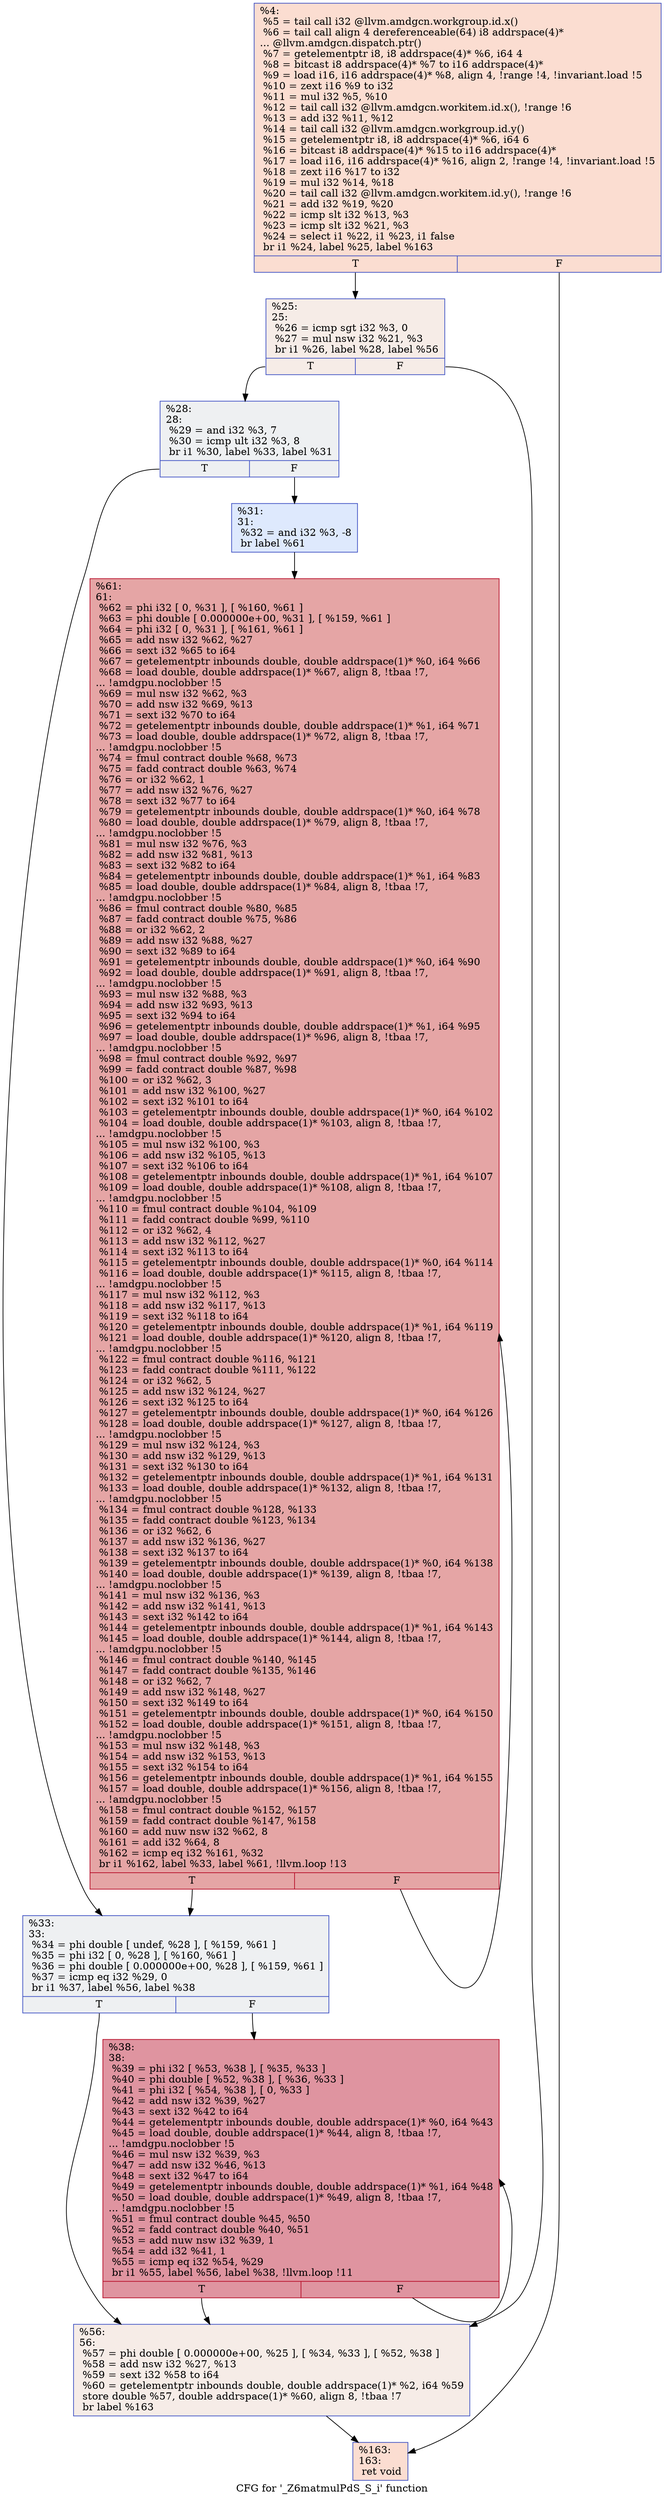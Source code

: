 digraph "CFG for '_Z6matmulPdS_S_i' function" {
	label="CFG for '_Z6matmulPdS_S_i' function";

	Node0x617ac40 [shape=record,color="#3d50c3ff", style=filled, fillcolor="#f7b39670",label="{%4:\l  %5 = tail call i32 @llvm.amdgcn.workgroup.id.x()\l  %6 = tail call align 4 dereferenceable(64) i8 addrspace(4)*\l... @llvm.amdgcn.dispatch.ptr()\l  %7 = getelementptr i8, i8 addrspace(4)* %6, i64 4\l  %8 = bitcast i8 addrspace(4)* %7 to i16 addrspace(4)*\l  %9 = load i16, i16 addrspace(4)* %8, align 4, !range !4, !invariant.load !5\l  %10 = zext i16 %9 to i32\l  %11 = mul i32 %5, %10\l  %12 = tail call i32 @llvm.amdgcn.workitem.id.x(), !range !6\l  %13 = add i32 %11, %12\l  %14 = tail call i32 @llvm.amdgcn.workgroup.id.y()\l  %15 = getelementptr i8, i8 addrspace(4)* %6, i64 6\l  %16 = bitcast i8 addrspace(4)* %15 to i16 addrspace(4)*\l  %17 = load i16, i16 addrspace(4)* %16, align 2, !range !4, !invariant.load !5\l  %18 = zext i16 %17 to i32\l  %19 = mul i32 %14, %18\l  %20 = tail call i32 @llvm.amdgcn.workitem.id.y(), !range !6\l  %21 = add i32 %19, %20\l  %22 = icmp slt i32 %13, %3\l  %23 = icmp slt i32 %21, %3\l  %24 = select i1 %22, i1 %23, i1 false\l  br i1 %24, label %25, label %163\l|{<s0>T|<s1>F}}"];
	Node0x617ac40:s0 -> Node0x617e6e0;
	Node0x617ac40:s1 -> Node0x617e770;
	Node0x617e6e0 [shape=record,color="#3d50c3ff", style=filled, fillcolor="#ead5c970",label="{%25:\l25:                                               \l  %26 = icmp sgt i32 %3, 0\l  %27 = mul nsw i32 %21, %3\l  br i1 %26, label %28, label %56\l|{<s0>T|<s1>F}}"];
	Node0x617e6e0:s0 -> Node0x617ea00;
	Node0x617e6e0:s1 -> Node0x617ea50;
	Node0x617ea00 [shape=record,color="#3d50c3ff", style=filled, fillcolor="#d9dce170",label="{%28:\l28:                                               \l  %29 = and i32 %3, 7\l  %30 = icmp ult i32 %3, 8\l  br i1 %30, label %33, label %31\l|{<s0>T|<s1>F}}"];
	Node0x617ea00:s0 -> Node0x617ed10;
	Node0x617ea00:s1 -> Node0x617ed60;
	Node0x617ed60 [shape=record,color="#3d50c3ff", style=filled, fillcolor="#b5cdfa70",label="{%31:\l31:                                               \l  %32 = and i32 %3, -8\l  br label %61\l}"];
	Node0x617ed60 -> Node0x617cdb0;
	Node0x617ed10 [shape=record,color="#3d50c3ff", style=filled, fillcolor="#d9dce170",label="{%33:\l33:                                               \l  %34 = phi double [ undef, %28 ], [ %159, %61 ]\l  %35 = phi i32 [ 0, %28 ], [ %160, %61 ]\l  %36 = phi double [ 0.000000e+00, %28 ], [ %159, %61 ]\l  %37 = icmp eq i32 %29, 0\l  br i1 %37, label %56, label %38\l|{<s0>T|<s1>F}}"];
	Node0x617ed10:s0 -> Node0x617ea50;
	Node0x617ed10:s1 -> Node0x61802e0;
	Node0x61802e0 [shape=record,color="#b70d28ff", style=filled, fillcolor="#b70d2870",label="{%38:\l38:                                               \l  %39 = phi i32 [ %53, %38 ], [ %35, %33 ]\l  %40 = phi double [ %52, %38 ], [ %36, %33 ]\l  %41 = phi i32 [ %54, %38 ], [ 0, %33 ]\l  %42 = add nsw i32 %39, %27\l  %43 = sext i32 %42 to i64\l  %44 = getelementptr inbounds double, double addrspace(1)* %0, i64 %43\l  %45 = load double, double addrspace(1)* %44, align 8, !tbaa !7,\l... !amdgpu.noclobber !5\l  %46 = mul nsw i32 %39, %3\l  %47 = add nsw i32 %46, %13\l  %48 = sext i32 %47 to i64\l  %49 = getelementptr inbounds double, double addrspace(1)* %1, i64 %48\l  %50 = load double, double addrspace(1)* %49, align 8, !tbaa !7,\l... !amdgpu.noclobber !5\l  %51 = fmul contract double %45, %50\l  %52 = fadd contract double %40, %51\l  %53 = add nuw nsw i32 %39, 1\l  %54 = add i32 %41, 1\l  %55 = icmp eq i32 %54, %29\l  br i1 %55, label %56, label %38, !llvm.loop !11\l|{<s0>T|<s1>F}}"];
	Node0x61802e0:s0 -> Node0x617ea50;
	Node0x61802e0:s1 -> Node0x61802e0;
	Node0x617ea50 [shape=record,color="#3d50c3ff", style=filled, fillcolor="#ead5c970",label="{%56:\l56:                                               \l  %57 = phi double [ 0.000000e+00, %25 ], [ %34, %33 ], [ %52, %38 ]\l  %58 = add nsw i32 %27, %13\l  %59 = sext i32 %58 to i64\l  %60 = getelementptr inbounds double, double addrspace(1)* %2, i64 %59\l  store double %57, double addrspace(1)* %60, align 8, !tbaa !7\l  br label %163\l}"];
	Node0x617ea50 -> Node0x617e770;
	Node0x617cdb0 [shape=record,color="#b70d28ff", style=filled, fillcolor="#c5333470",label="{%61:\l61:                                               \l  %62 = phi i32 [ 0, %31 ], [ %160, %61 ]\l  %63 = phi double [ 0.000000e+00, %31 ], [ %159, %61 ]\l  %64 = phi i32 [ 0, %31 ], [ %161, %61 ]\l  %65 = add nsw i32 %62, %27\l  %66 = sext i32 %65 to i64\l  %67 = getelementptr inbounds double, double addrspace(1)* %0, i64 %66\l  %68 = load double, double addrspace(1)* %67, align 8, !tbaa !7,\l... !amdgpu.noclobber !5\l  %69 = mul nsw i32 %62, %3\l  %70 = add nsw i32 %69, %13\l  %71 = sext i32 %70 to i64\l  %72 = getelementptr inbounds double, double addrspace(1)* %1, i64 %71\l  %73 = load double, double addrspace(1)* %72, align 8, !tbaa !7,\l... !amdgpu.noclobber !5\l  %74 = fmul contract double %68, %73\l  %75 = fadd contract double %63, %74\l  %76 = or i32 %62, 1\l  %77 = add nsw i32 %76, %27\l  %78 = sext i32 %77 to i64\l  %79 = getelementptr inbounds double, double addrspace(1)* %0, i64 %78\l  %80 = load double, double addrspace(1)* %79, align 8, !tbaa !7,\l... !amdgpu.noclobber !5\l  %81 = mul nsw i32 %76, %3\l  %82 = add nsw i32 %81, %13\l  %83 = sext i32 %82 to i64\l  %84 = getelementptr inbounds double, double addrspace(1)* %1, i64 %83\l  %85 = load double, double addrspace(1)* %84, align 8, !tbaa !7,\l... !amdgpu.noclobber !5\l  %86 = fmul contract double %80, %85\l  %87 = fadd contract double %75, %86\l  %88 = or i32 %62, 2\l  %89 = add nsw i32 %88, %27\l  %90 = sext i32 %89 to i64\l  %91 = getelementptr inbounds double, double addrspace(1)* %0, i64 %90\l  %92 = load double, double addrspace(1)* %91, align 8, !tbaa !7,\l... !amdgpu.noclobber !5\l  %93 = mul nsw i32 %88, %3\l  %94 = add nsw i32 %93, %13\l  %95 = sext i32 %94 to i64\l  %96 = getelementptr inbounds double, double addrspace(1)* %1, i64 %95\l  %97 = load double, double addrspace(1)* %96, align 8, !tbaa !7,\l... !amdgpu.noclobber !5\l  %98 = fmul contract double %92, %97\l  %99 = fadd contract double %87, %98\l  %100 = or i32 %62, 3\l  %101 = add nsw i32 %100, %27\l  %102 = sext i32 %101 to i64\l  %103 = getelementptr inbounds double, double addrspace(1)* %0, i64 %102\l  %104 = load double, double addrspace(1)* %103, align 8, !tbaa !7,\l... !amdgpu.noclobber !5\l  %105 = mul nsw i32 %100, %3\l  %106 = add nsw i32 %105, %13\l  %107 = sext i32 %106 to i64\l  %108 = getelementptr inbounds double, double addrspace(1)* %1, i64 %107\l  %109 = load double, double addrspace(1)* %108, align 8, !tbaa !7,\l... !amdgpu.noclobber !5\l  %110 = fmul contract double %104, %109\l  %111 = fadd contract double %99, %110\l  %112 = or i32 %62, 4\l  %113 = add nsw i32 %112, %27\l  %114 = sext i32 %113 to i64\l  %115 = getelementptr inbounds double, double addrspace(1)* %0, i64 %114\l  %116 = load double, double addrspace(1)* %115, align 8, !tbaa !7,\l... !amdgpu.noclobber !5\l  %117 = mul nsw i32 %112, %3\l  %118 = add nsw i32 %117, %13\l  %119 = sext i32 %118 to i64\l  %120 = getelementptr inbounds double, double addrspace(1)* %1, i64 %119\l  %121 = load double, double addrspace(1)* %120, align 8, !tbaa !7,\l... !amdgpu.noclobber !5\l  %122 = fmul contract double %116, %121\l  %123 = fadd contract double %111, %122\l  %124 = or i32 %62, 5\l  %125 = add nsw i32 %124, %27\l  %126 = sext i32 %125 to i64\l  %127 = getelementptr inbounds double, double addrspace(1)* %0, i64 %126\l  %128 = load double, double addrspace(1)* %127, align 8, !tbaa !7,\l... !amdgpu.noclobber !5\l  %129 = mul nsw i32 %124, %3\l  %130 = add nsw i32 %129, %13\l  %131 = sext i32 %130 to i64\l  %132 = getelementptr inbounds double, double addrspace(1)* %1, i64 %131\l  %133 = load double, double addrspace(1)* %132, align 8, !tbaa !7,\l... !amdgpu.noclobber !5\l  %134 = fmul contract double %128, %133\l  %135 = fadd contract double %123, %134\l  %136 = or i32 %62, 6\l  %137 = add nsw i32 %136, %27\l  %138 = sext i32 %137 to i64\l  %139 = getelementptr inbounds double, double addrspace(1)* %0, i64 %138\l  %140 = load double, double addrspace(1)* %139, align 8, !tbaa !7,\l... !amdgpu.noclobber !5\l  %141 = mul nsw i32 %136, %3\l  %142 = add nsw i32 %141, %13\l  %143 = sext i32 %142 to i64\l  %144 = getelementptr inbounds double, double addrspace(1)* %1, i64 %143\l  %145 = load double, double addrspace(1)* %144, align 8, !tbaa !7,\l... !amdgpu.noclobber !5\l  %146 = fmul contract double %140, %145\l  %147 = fadd contract double %135, %146\l  %148 = or i32 %62, 7\l  %149 = add nsw i32 %148, %27\l  %150 = sext i32 %149 to i64\l  %151 = getelementptr inbounds double, double addrspace(1)* %0, i64 %150\l  %152 = load double, double addrspace(1)* %151, align 8, !tbaa !7,\l... !amdgpu.noclobber !5\l  %153 = mul nsw i32 %148, %3\l  %154 = add nsw i32 %153, %13\l  %155 = sext i32 %154 to i64\l  %156 = getelementptr inbounds double, double addrspace(1)* %1, i64 %155\l  %157 = load double, double addrspace(1)* %156, align 8, !tbaa !7,\l... !amdgpu.noclobber !5\l  %158 = fmul contract double %152, %157\l  %159 = fadd contract double %147, %158\l  %160 = add nuw nsw i32 %62, 8\l  %161 = add i32 %64, 8\l  %162 = icmp eq i32 %161, %32\l  br i1 %162, label %33, label %61, !llvm.loop !13\l|{<s0>T|<s1>F}}"];
	Node0x617cdb0:s0 -> Node0x617ed10;
	Node0x617cdb0:s1 -> Node0x617cdb0;
	Node0x617e770 [shape=record,color="#3d50c3ff", style=filled, fillcolor="#f7b39670",label="{%163:\l163:                                              \l  ret void\l}"];
}
